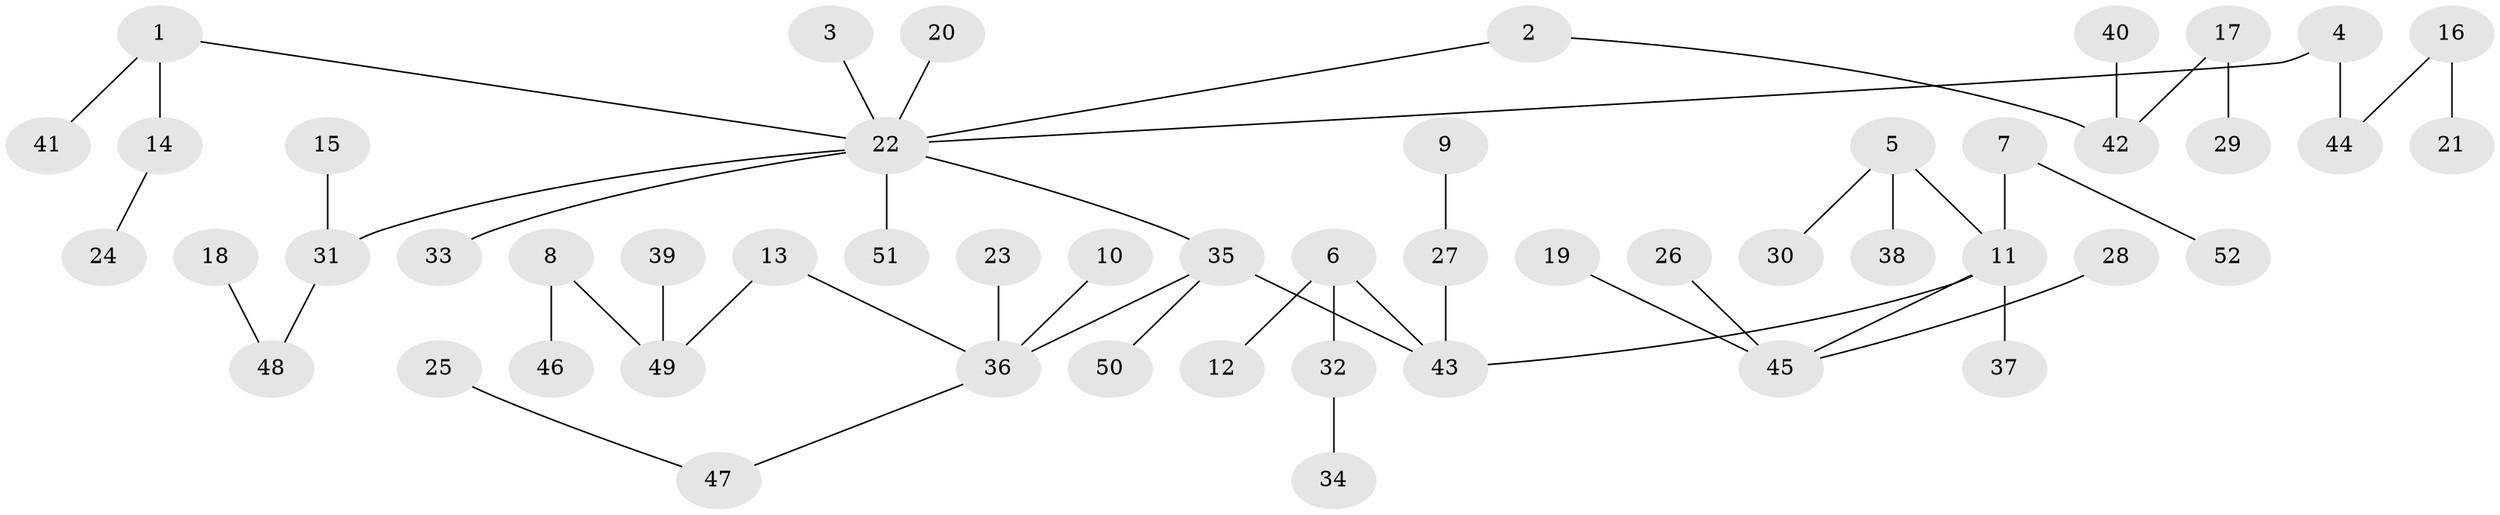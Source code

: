 // original degree distribution, {6: 0.038461538461538464, 11: 0.009615384615384616, 3: 0.125, 2: 0.25961538461538464, 4: 0.04807692307692308, 1: 0.5096153846153846, 5: 0.009615384615384616}
// Generated by graph-tools (version 1.1) at 2025/02/03/09/25 03:02:21]
// undirected, 52 vertices, 51 edges
graph export_dot {
graph [start="1"]
  node [color=gray90,style=filled];
  1;
  2;
  3;
  4;
  5;
  6;
  7;
  8;
  9;
  10;
  11;
  12;
  13;
  14;
  15;
  16;
  17;
  18;
  19;
  20;
  21;
  22;
  23;
  24;
  25;
  26;
  27;
  28;
  29;
  30;
  31;
  32;
  33;
  34;
  35;
  36;
  37;
  38;
  39;
  40;
  41;
  42;
  43;
  44;
  45;
  46;
  47;
  48;
  49;
  50;
  51;
  52;
  1 -- 14 [weight=1.0];
  1 -- 22 [weight=1.0];
  1 -- 41 [weight=1.0];
  2 -- 22 [weight=1.0];
  2 -- 42 [weight=1.0];
  3 -- 22 [weight=1.0];
  4 -- 22 [weight=1.0];
  4 -- 44 [weight=1.0];
  5 -- 11 [weight=1.0];
  5 -- 30 [weight=1.0];
  5 -- 38 [weight=1.0];
  6 -- 12 [weight=1.0];
  6 -- 32 [weight=1.0];
  6 -- 43 [weight=1.0];
  7 -- 11 [weight=1.0];
  7 -- 52 [weight=1.0];
  8 -- 46 [weight=1.0];
  8 -- 49 [weight=1.0];
  9 -- 27 [weight=1.0];
  10 -- 36 [weight=1.0];
  11 -- 37 [weight=1.0];
  11 -- 43 [weight=1.0];
  11 -- 45 [weight=1.0];
  13 -- 36 [weight=1.0];
  13 -- 49 [weight=1.0];
  14 -- 24 [weight=1.0];
  15 -- 31 [weight=1.0];
  16 -- 21 [weight=1.0];
  16 -- 44 [weight=1.0];
  17 -- 29 [weight=1.0];
  17 -- 42 [weight=1.0];
  18 -- 48 [weight=1.0];
  19 -- 45 [weight=1.0];
  20 -- 22 [weight=1.0];
  22 -- 31 [weight=1.0];
  22 -- 33 [weight=1.0];
  22 -- 35 [weight=1.0];
  22 -- 51 [weight=1.0];
  23 -- 36 [weight=1.0];
  25 -- 47 [weight=1.0];
  26 -- 45 [weight=1.0];
  27 -- 43 [weight=1.0];
  28 -- 45 [weight=1.0];
  31 -- 48 [weight=1.0];
  32 -- 34 [weight=1.0];
  35 -- 36 [weight=1.0];
  35 -- 43 [weight=1.0];
  35 -- 50 [weight=1.0];
  36 -- 47 [weight=1.0];
  39 -- 49 [weight=1.0];
  40 -- 42 [weight=1.0];
}
